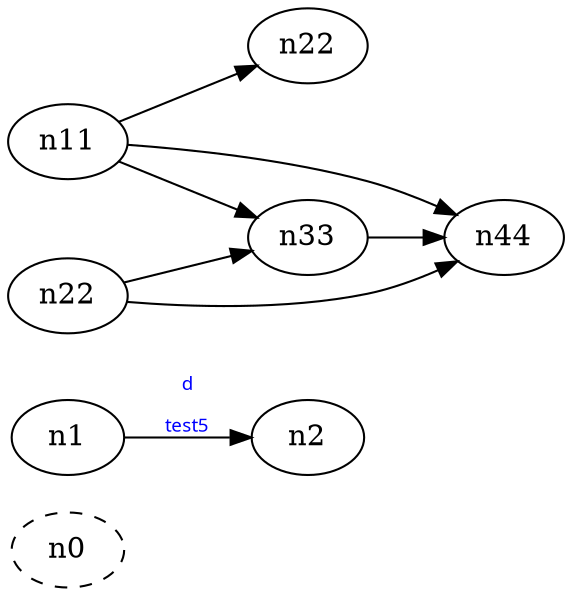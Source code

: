 digraph test5 {
	rankdir=LR;
	fontcolor=blue; /* c0; c1; c0 -- c1 */
	n0 [style=dashed];
	n1 -> n2 [fontname="comic s󠁄ans", label="d\n\l\G", fontcolor=blue, fontsize=9];
	n11 -> 󠁯n22;
	n11 -> n33;
	n11 -> n44;
	n22 -> n33;
	n22 -> n44;
	n33 -> n44;
}
